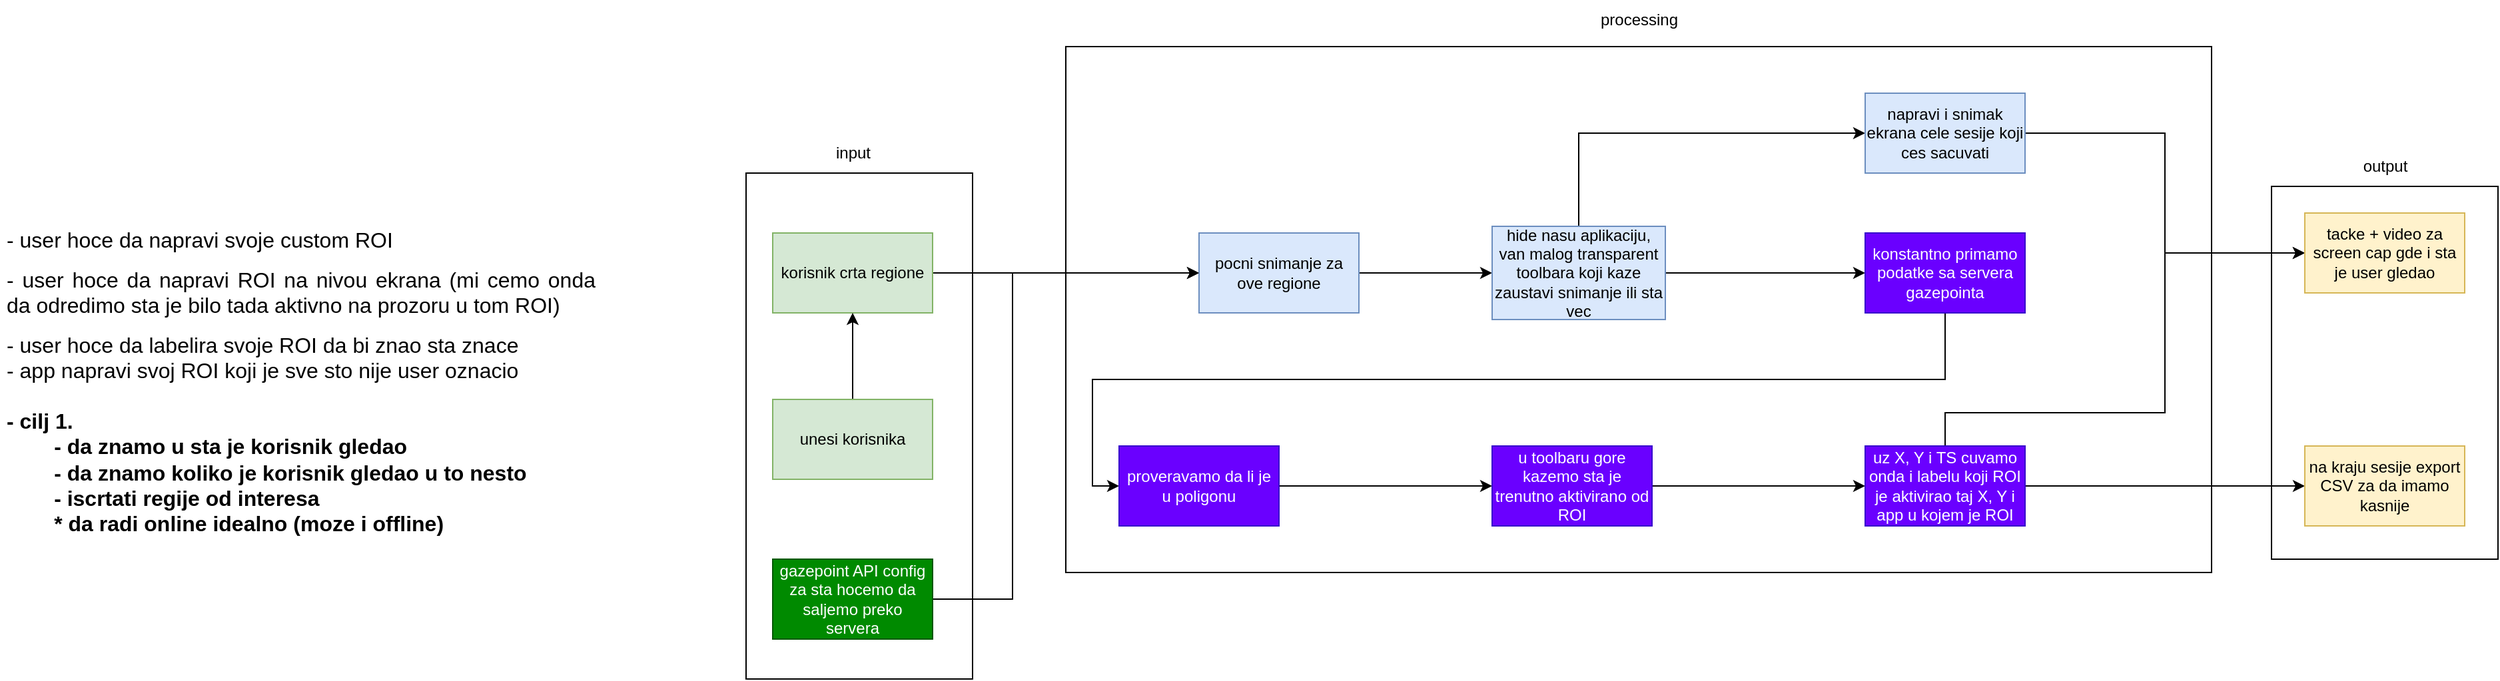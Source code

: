 <mxfile version="21.5.1" type="device">
  <diagram name="Page-1" id="PBG9AjffxWwCoUxOKcYG">
    <mxGraphModel dx="2097" dy="1834" grid="1" gridSize="10" guides="1" tooltips="1" connect="1" arrows="1" fold="1" page="1" pageScale="1" pageWidth="850" pageHeight="1100" math="0" shadow="0">
      <root>
        <mxCell id="0" />
        <mxCell id="1" parent="0" />
        <mxCell id="oJfoH0E-auPXnU4ZpnYq-31" value="" style="rounded=0;whiteSpace=wrap;html=1;fillColor=none;" vertex="1" parent="1">
          <mxGeometry x="1515" y="-10" width="170" height="280" as="geometry" />
        </mxCell>
        <mxCell id="oJfoH0E-auPXnU4ZpnYq-29" value="" style="rounded=0;whiteSpace=wrap;html=1;fillColor=none;" vertex="1" parent="1">
          <mxGeometry x="610" y="-115" width="860" height="395" as="geometry" />
        </mxCell>
        <mxCell id="oJfoH0E-auPXnU4ZpnYq-30" value="" style="rounded=0;whiteSpace=wrap;html=1;fillColor=none;" vertex="1" parent="1">
          <mxGeometry x="370" y="-20" width="170" height="380" as="geometry" />
        </mxCell>
        <mxCell id="oJfoH0E-auPXnU4ZpnYq-2" value="&lt;h1 style=&quot;text-align: justify; font-size: 16px;&quot;&gt;&lt;span style=&quot;font-weight: normal;&quot;&gt;-&lt;/span&gt; &lt;span style=&quot;font-weight: normal;&quot;&gt;user hoce da napravi svoje custom ROI&lt;/span&gt;&lt;/h1&gt;&lt;h1 style=&quot;text-align: justify; font-size: 16px;&quot;&gt;&lt;span style=&quot;font-weight: normal;&quot;&gt;- user hoce da napravi ROI na nivou ekrana (mi cemo onda da odredimo sta je bilo tada aktivno na prozoru u tom ROI)&lt;/span&gt;&lt;/h1&gt;&lt;div style=&quot;text-align: justify; font-size: 16px;&quot;&gt;- user hoce da labelira svoje ROI da bi znao sta znace&lt;/div&gt;&lt;div style=&quot;text-align: justify; font-size: 16px;&quot;&gt;- app napravi svoj ROI koji je sve sto nije user oznacio&lt;/div&gt;&lt;div style=&quot;text-align: justify; font-size: 16px;&quot;&gt;&lt;br&gt;&lt;/div&gt;&lt;div style=&quot;text-align: justify; font-size: 16px;&quot;&gt;&lt;b&gt;- cilj 1.&lt;/b&gt;&lt;/div&gt;&lt;div style=&quot;text-align: justify; font-size: 16px;&quot;&gt;&lt;b&gt;&lt;span style=&quot;white-space: pre;&quot;&gt;&#x9;&lt;/span&gt;- da znamo u sta je korisnik gledao&lt;br&gt;&lt;/b&gt;&lt;/div&gt;&lt;div style=&quot;text-align: justify; font-size: 16px;&quot;&gt;&lt;b&gt;&lt;span style=&quot;white-space: pre;&quot;&gt;&#x9;&lt;/span&gt;- da znamo koliko je korisnik gledao u to nesto&lt;br&gt;&lt;/b&gt;&lt;/div&gt;&lt;div style=&quot;text-align: justify; font-size: 16px;&quot;&gt;&lt;b&gt;&lt;span style=&quot;white-space: pre;&quot;&gt;&#x9;&lt;/span&gt;- iscrtati regije od interesa&lt;br&gt;&lt;/b&gt;&lt;/div&gt;&lt;div style=&quot;text-align: justify; font-size: 16px;&quot;&gt;&lt;b&gt;&lt;span style=&quot;white-space: pre;&quot;&gt;&#x9;&lt;/span&gt;* da radi online idealno (moze i offline)&lt;br&gt;&lt;/b&gt;&lt;/div&gt;" style="text;html=1;strokeColor=none;fillColor=none;spacing=5;spacingTop=-20;whiteSpace=wrap;overflow=hidden;rounded=0;" vertex="1" parent="1">
          <mxGeometry x="-190" y="20" width="450" height="250" as="geometry" />
        </mxCell>
        <mxCell id="oJfoH0E-auPXnU4ZpnYq-6" style="edgeStyle=orthogonalEdgeStyle;rounded=0;orthogonalLoop=1;jettySize=auto;html=1;entryX=0;entryY=0.5;entryDx=0;entryDy=0;" edge="1" parent="1" source="oJfoH0E-auPXnU4ZpnYq-4" target="oJfoH0E-auPXnU4ZpnYq-5">
          <mxGeometry relative="1" as="geometry" />
        </mxCell>
        <mxCell id="oJfoH0E-auPXnU4ZpnYq-4" value="korisnik crta&amp;nbsp;regione" style="rounded=0;whiteSpace=wrap;html=1;fillColor=#d5e8d4;strokeColor=#82b366;" vertex="1" parent="1">
          <mxGeometry x="390" y="25" width="120" height="60" as="geometry" />
        </mxCell>
        <mxCell id="oJfoH0E-auPXnU4ZpnYq-8" style="edgeStyle=orthogonalEdgeStyle;rounded=0;orthogonalLoop=1;jettySize=auto;html=1;entryX=0;entryY=0.5;entryDx=0;entryDy=0;" edge="1" parent="1" source="oJfoH0E-auPXnU4ZpnYq-5" target="oJfoH0E-auPXnU4ZpnYq-7">
          <mxGeometry relative="1" as="geometry" />
        </mxCell>
        <mxCell id="oJfoH0E-auPXnU4ZpnYq-5" value="pocni snimanje za ove regione" style="rounded=0;whiteSpace=wrap;html=1;fillColor=#dae8fc;strokeColor=#6c8ebf;" vertex="1" parent="1">
          <mxGeometry x="710" y="25" width="120" height="60" as="geometry" />
        </mxCell>
        <mxCell id="oJfoH0E-auPXnU4ZpnYq-10" style="edgeStyle=orthogonalEdgeStyle;rounded=0;orthogonalLoop=1;jettySize=auto;html=1;entryX=0;entryY=0.5;entryDx=0;entryDy=0;" edge="1" parent="1" source="oJfoH0E-auPXnU4ZpnYq-7" target="oJfoH0E-auPXnU4ZpnYq-9">
          <mxGeometry relative="1" as="geometry" />
        </mxCell>
        <mxCell id="oJfoH0E-auPXnU4ZpnYq-21" style="edgeStyle=orthogonalEdgeStyle;rounded=0;orthogonalLoop=1;jettySize=auto;html=1;entryX=0;entryY=0.5;entryDx=0;entryDy=0;" edge="1" parent="1" source="oJfoH0E-auPXnU4ZpnYq-7" target="oJfoH0E-auPXnU4ZpnYq-20">
          <mxGeometry relative="1" as="geometry">
            <Array as="points">
              <mxPoint x="995" y="-50" />
            </Array>
          </mxGeometry>
        </mxCell>
        <mxCell id="oJfoH0E-auPXnU4ZpnYq-7" value="hide nasu aplikaciju, van malog transparent toolbara koji kaze zaustavi snimanje ili sta vec" style="rounded=0;whiteSpace=wrap;html=1;fillColor=#dae8fc;strokeColor=#6c8ebf;" vertex="1" parent="1">
          <mxGeometry x="930" y="20" width="130" height="70" as="geometry" />
        </mxCell>
        <mxCell id="oJfoH0E-auPXnU4ZpnYq-13" style="edgeStyle=orthogonalEdgeStyle;rounded=0;orthogonalLoop=1;jettySize=auto;html=1;entryX=0;entryY=0.5;entryDx=0;entryDy=0;" edge="1" parent="1" source="oJfoH0E-auPXnU4ZpnYq-9" target="oJfoH0E-auPXnU4ZpnYq-11">
          <mxGeometry relative="1" as="geometry">
            <Array as="points">
              <mxPoint x="1270" y="135" />
              <mxPoint x="630" y="135" />
              <mxPoint x="630" y="215" />
            </Array>
          </mxGeometry>
        </mxCell>
        <mxCell id="oJfoH0E-auPXnU4ZpnYq-9" value="konstantno primamo podatke sa servera gazepointa" style="rounded=0;whiteSpace=wrap;html=1;fillColor=#6a00ff;strokeColor=#3700CC;fontColor=#ffffff;" vertex="1" parent="1">
          <mxGeometry x="1210" y="25" width="120" height="60" as="geometry" />
        </mxCell>
        <mxCell id="oJfoH0E-auPXnU4ZpnYq-16" style="edgeStyle=orthogonalEdgeStyle;rounded=0;orthogonalLoop=1;jettySize=auto;html=1;entryX=0;entryY=0.5;entryDx=0;entryDy=0;" edge="1" parent="1" source="oJfoH0E-auPXnU4ZpnYq-11" target="oJfoH0E-auPXnU4ZpnYq-14">
          <mxGeometry relative="1" as="geometry" />
        </mxCell>
        <mxCell id="oJfoH0E-auPXnU4ZpnYq-11" value="proveravamo da li je u poligonu" style="rounded=0;whiteSpace=wrap;html=1;fillColor=#6a00ff;strokeColor=#3700CC;fontColor=#ffffff;" vertex="1" parent="1">
          <mxGeometry x="650" y="185" width="120" height="60" as="geometry" />
        </mxCell>
        <mxCell id="oJfoH0E-auPXnU4ZpnYq-17" style="edgeStyle=orthogonalEdgeStyle;rounded=0;orthogonalLoop=1;jettySize=auto;html=1;entryX=0;entryY=0.5;entryDx=0;entryDy=0;" edge="1" parent="1" source="oJfoH0E-auPXnU4ZpnYq-14" target="oJfoH0E-auPXnU4ZpnYq-15">
          <mxGeometry relative="1" as="geometry" />
        </mxCell>
        <mxCell id="oJfoH0E-auPXnU4ZpnYq-14" value="u toolbaru gore kazemo sta je trenutno aktivirano od ROI" style="rounded=0;whiteSpace=wrap;html=1;fillColor=#6a00ff;strokeColor=#3700CC;fontColor=#ffffff;" vertex="1" parent="1">
          <mxGeometry x="930" y="185" width="120" height="60" as="geometry" />
        </mxCell>
        <mxCell id="oJfoH0E-auPXnU4ZpnYq-19" style="edgeStyle=orthogonalEdgeStyle;rounded=0;orthogonalLoop=1;jettySize=auto;html=1;entryX=0;entryY=0.5;entryDx=0;entryDy=0;" edge="1" parent="1" source="oJfoH0E-auPXnU4ZpnYq-15" target="oJfoH0E-auPXnU4ZpnYq-18">
          <mxGeometry relative="1" as="geometry" />
        </mxCell>
        <mxCell id="oJfoH0E-auPXnU4ZpnYq-23" style="edgeStyle=orthogonalEdgeStyle;rounded=0;orthogonalLoop=1;jettySize=auto;html=1;entryX=0;entryY=0.5;entryDx=0;entryDy=0;" edge="1" parent="1" source="oJfoH0E-auPXnU4ZpnYq-15" target="oJfoH0E-auPXnU4ZpnYq-22">
          <mxGeometry relative="1" as="geometry">
            <Array as="points">
              <mxPoint x="1270" y="160" />
              <mxPoint x="1435" y="160" />
              <mxPoint x="1435" y="40" />
            </Array>
          </mxGeometry>
        </mxCell>
        <mxCell id="oJfoH0E-auPXnU4ZpnYq-15" value="uz X, Y i TS cuvamo onda i labelu koji ROI je aktivirao taj X, Y i app u kojem je ROI" style="rounded=0;whiteSpace=wrap;html=1;fillColor=#6a00ff;strokeColor=#3700CC;fontColor=#ffffff;" vertex="1" parent="1">
          <mxGeometry x="1210" y="185" width="120" height="60" as="geometry" />
        </mxCell>
        <mxCell id="oJfoH0E-auPXnU4ZpnYq-18" value="na kraju sesije export CSV za da imamo kasnije" style="rounded=0;whiteSpace=wrap;html=1;fillColor=#fff2cc;strokeColor=#d6b656;" vertex="1" parent="1">
          <mxGeometry x="1540" y="185" width="120" height="60" as="geometry" />
        </mxCell>
        <mxCell id="oJfoH0E-auPXnU4ZpnYq-24" style="edgeStyle=orthogonalEdgeStyle;rounded=0;orthogonalLoop=1;jettySize=auto;html=1;entryX=0;entryY=0.5;entryDx=0;entryDy=0;" edge="1" parent="1" source="oJfoH0E-auPXnU4ZpnYq-20" target="oJfoH0E-auPXnU4ZpnYq-22">
          <mxGeometry relative="1" as="geometry" />
        </mxCell>
        <mxCell id="oJfoH0E-auPXnU4ZpnYq-20" value="napravi i snimak ekrana cele sesije koji ces sacuvati" style="rounded=0;whiteSpace=wrap;html=1;fillColor=#dae8fc;strokeColor=#6c8ebf;" vertex="1" parent="1">
          <mxGeometry x="1210" y="-80" width="120" height="60" as="geometry" />
        </mxCell>
        <mxCell id="oJfoH0E-auPXnU4ZpnYq-22" value="tacke + video za screen cap gde i sta je user gledao" style="rounded=0;whiteSpace=wrap;html=1;fillColor=#fff2cc;strokeColor=#d6b656;" vertex="1" parent="1">
          <mxGeometry x="1540" y="10" width="120" height="60" as="geometry" />
        </mxCell>
        <mxCell id="oJfoH0E-auPXnU4ZpnYq-25" value="input" style="text;html=1;align=center;verticalAlign=middle;resizable=0;points=[];autosize=1;strokeColor=none;fillColor=none;" vertex="1" parent="1">
          <mxGeometry x="425" y="-50" width="50" height="30" as="geometry" />
        </mxCell>
        <mxCell id="oJfoH0E-auPXnU4ZpnYq-26" value="output" style="text;html=1;align=center;verticalAlign=middle;resizable=0;points=[];autosize=1;strokeColor=none;fillColor=none;" vertex="1" parent="1">
          <mxGeometry x="1570" y="-40" width="60" height="30" as="geometry" />
        </mxCell>
        <mxCell id="oJfoH0E-auPXnU4ZpnYq-27" value="processing" style="text;html=1;align=center;verticalAlign=middle;resizable=0;points=[];autosize=1;strokeColor=none;fillColor=none;" vertex="1" parent="1">
          <mxGeometry x="1000" y="-150" width="80" height="30" as="geometry" />
        </mxCell>
        <mxCell id="oJfoH0E-auPXnU4ZpnYq-35" style="edgeStyle=orthogonalEdgeStyle;rounded=0;orthogonalLoop=1;jettySize=auto;html=1;" edge="1" parent="1" source="oJfoH0E-auPXnU4ZpnYq-33" target="oJfoH0E-auPXnU4ZpnYq-4">
          <mxGeometry relative="1" as="geometry" />
        </mxCell>
        <mxCell id="oJfoH0E-auPXnU4ZpnYq-33" value="unesi korisnika" style="rounded=0;whiteSpace=wrap;html=1;fillColor=#d5e8d4;strokeColor=#82b366;" vertex="1" parent="1">
          <mxGeometry x="390" y="150" width="120" height="60" as="geometry" />
        </mxCell>
        <mxCell id="oJfoH0E-auPXnU4ZpnYq-37" style="edgeStyle=orthogonalEdgeStyle;rounded=0;orthogonalLoop=1;jettySize=auto;html=1;entryX=0;entryY=0.5;entryDx=0;entryDy=0;" edge="1" parent="1" source="oJfoH0E-auPXnU4ZpnYq-36" target="oJfoH0E-auPXnU4ZpnYq-5">
          <mxGeometry relative="1" as="geometry">
            <Array as="points">
              <mxPoint x="570" y="300" />
              <mxPoint x="570" y="55" />
            </Array>
          </mxGeometry>
        </mxCell>
        <mxCell id="oJfoH0E-auPXnU4ZpnYq-36" value="gazepoint API config za sta hocemo da saljemo preko servera" style="rounded=0;whiteSpace=wrap;html=1;fillColor=#008a00;strokeColor=#005700;fontColor=#ffffff;" vertex="1" parent="1">
          <mxGeometry x="390" y="270" width="120" height="60" as="geometry" />
        </mxCell>
      </root>
    </mxGraphModel>
  </diagram>
</mxfile>
